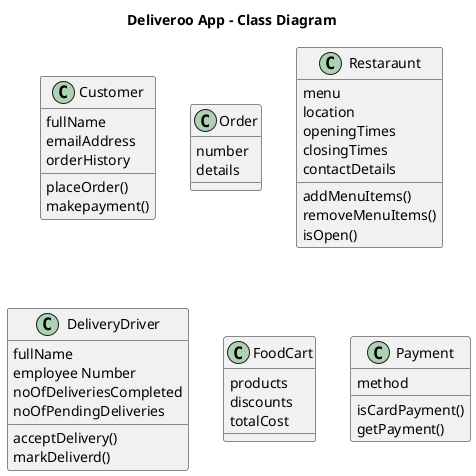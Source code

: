 @startuml Deliveroo

title Deliveroo App - Class Diagram


class Customer {
  fullName
  emailAddress
  orderHistory
  placeOrder()
  makepayment()
}

class Order {
  number
  details
}

class Restaraunt {
  menu
  location
  openingTimes
  closingTimes
  contactDetails
  addMenuItems()
  removeMenuItems()
  isOpen()
}

class DeliveryDriver {
  fullName
  employee Number
  noOfDeliveriesCompleted
  noOfPendingDeliveries
  acceptDelivery()
  markDeliverd()
  }
  
class FoodCart {
  products
  discounts
  totalCost
}

class Payment{
  method
  isCardPayment()
  getPayment()
}






@enduml